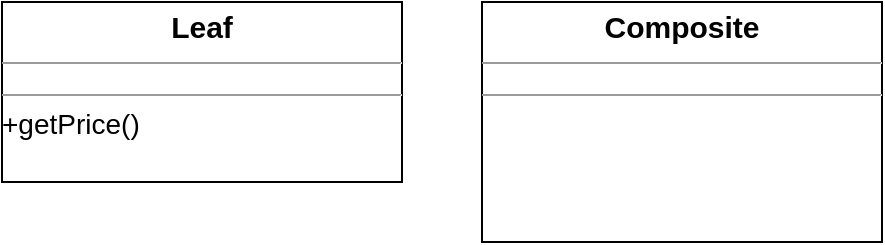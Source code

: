 <mxfile>
    <diagram id="Vkf1kccMHPyQg5MPIpvl" name="Page-1">
        <mxGraphModel dx="537" dy="500" grid="1" gridSize="10" guides="1" tooltips="1" connect="1" arrows="1" fold="1" page="1" pageScale="1" pageWidth="827" pageHeight="1169" math="0" shadow="0">
            <root>
                <mxCell id="0"/>
                <mxCell id="1" parent="0"/>
                <mxCell id="5" value="&lt;p style=&quot;margin: 4px 0px 0px ; text-align: center ; font-size: 15px&quot;&gt;&lt;b&gt;&lt;font style=&quot;font-size: 15px&quot;&gt;Leaf&lt;/font&gt;&lt;/b&gt;&lt;/p&gt;&lt;hr size=&quot;1&quot; style=&quot;font-size: 15px&quot;&gt;&lt;div style=&quot;height: 2px&quot;&gt;&lt;/div&gt;&lt;hr size=&quot;1&quot;&gt;&lt;div style=&quot;height: 2px&quot;&gt;&lt;font style=&quot;font-size: 14px&quot;&gt;+getPrice()&lt;/font&gt;&lt;/div&gt;" style="verticalAlign=top;align=left;overflow=fill;fontSize=12;fontFamily=Helvetica;html=1;" vertex="1" parent="1">
                    <mxGeometry x="80" y="240" width="200" height="90" as="geometry"/>
                </mxCell>
                <mxCell id="6" value="&lt;p style=&quot;margin: 4px 0px 0px ; text-align: center ; font-size: 15px&quot;&gt;&lt;b&gt;Composite&lt;/b&gt;&lt;/p&gt;&lt;hr size=&quot;1&quot; style=&quot;font-size: 15px&quot;&gt;&lt;div style=&quot;height: 2px&quot;&gt;&lt;/div&gt;&lt;hr size=&quot;1&quot;&gt;&lt;div style=&quot;height: 2px&quot;&gt;&lt;/div&gt;" style="verticalAlign=top;align=left;overflow=fill;fontSize=12;fontFamily=Helvetica;html=1;" vertex="1" parent="1">
                    <mxGeometry x="320" y="240" width="200" height="120" as="geometry"/>
                </mxCell>
            </root>
        </mxGraphModel>
    </diagram>
</mxfile>